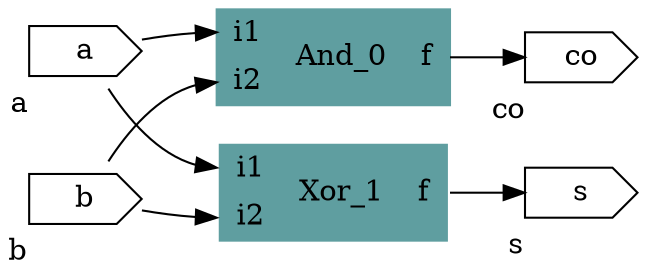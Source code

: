 digraph G {
  graph [rankdir = LR];
  And_0[ shape=record; style=filled ; color=cadetblue ; label="{ {<i1>i1|<i2>i2}| And_0 | {<f>f} }"];
  Xor_1[ shape=record; style=filled ; color=cadetblue ; label="{ {<i1>i1|<i2>i2}| Xor_1 | {<f>f} }"];
  a[shape=cds xlabel="a"];
  b[shape=cds xlabel="b"];
  s[shape=cds xlabel="s"];
  co[shape=cds xlabel="co"];
  a -> And_0:i1 /* pin */
  a -> Xor_1:i1 /* pin */
  b -> And_0:i2 /* pin */
  b -> Xor_1:i2 /* pin */
  And_0:f -> co[label=""]; /* tag3 */
  Xor_1:f -> s[label=""]; /* tag3 */
}
